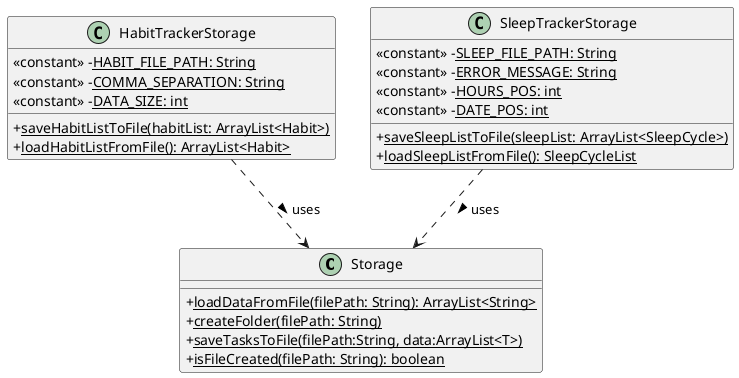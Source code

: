 @startuml
'https://plantuml.com/sequence-diagram

skinparam classAttributeIconSize 0

class Storage {
    +<u>loadDataFromFile(filePath: String): ArrayList<String></u>
    +<u>createFolder(filePath: String)</u>
    +<u>saveTasksToFile(filePath:String, data:ArrayList<T>)</u>
    +<u>isFileCreated(filePath: String): boolean</u>
}

class HabitTrackerStorage {
    <<constant>> -<u>HABIT_FILE_PATH: String</u>
    <<constant>> -<u>COMMA_SEPARATION: String</u>
    <<constant>> -<u>DATA_SIZE: int</u>

    +<u>saveHabitListToFile(habitList: ArrayList<Habit>)</u>
    +<u>loadHabitListFromFile(): ArrayList<Habit></u>
}

class SleepTrackerStorage {
     <<constant>> -<u>SLEEP_FILE_PATH: String</u>
     <<constant>> -<u>ERROR_MESSAGE: String</u>
     <<constant>> -<u>HOURS_POS: int</u>
     <<constant>> -<u>DATE_POS: int</u>

     +<u>saveSleepListToFile(sleepList: ArrayList<SleepCycle>)</u>
     +<u>loadSleepListFromFile(): SleepCycleList</u>
}

HabitTrackerStorage ..> Storage : uses >
SleepTrackerStorage ..> Storage : uses >

@enduml